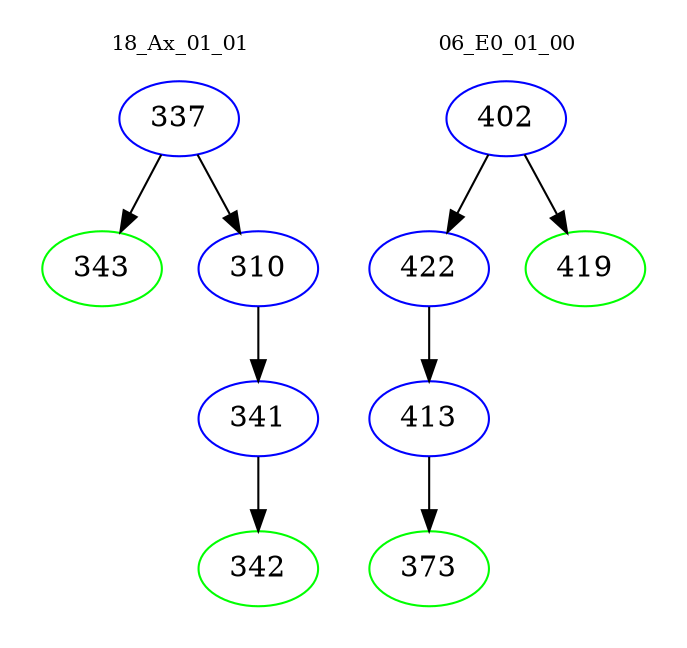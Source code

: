 digraph{
subgraph cluster_0 {
color = white
label = "18_Ax_01_01";
fontsize=10;
T0_337 [label="337", color="blue"]
T0_337 -> T0_343 [color="black"]
T0_343 [label="343", color="green"]
T0_337 -> T0_310 [color="black"]
T0_310 [label="310", color="blue"]
T0_310 -> T0_341 [color="black"]
T0_341 [label="341", color="blue"]
T0_341 -> T0_342 [color="black"]
T0_342 [label="342", color="green"]
}
subgraph cluster_1 {
color = white
label = "06_E0_01_00";
fontsize=10;
T1_402 [label="402", color="blue"]
T1_402 -> T1_422 [color="black"]
T1_422 [label="422", color="blue"]
T1_422 -> T1_413 [color="black"]
T1_413 [label="413", color="blue"]
T1_413 -> T1_373 [color="black"]
T1_373 [label="373", color="green"]
T1_402 -> T1_419 [color="black"]
T1_419 [label="419", color="green"]
}
}
